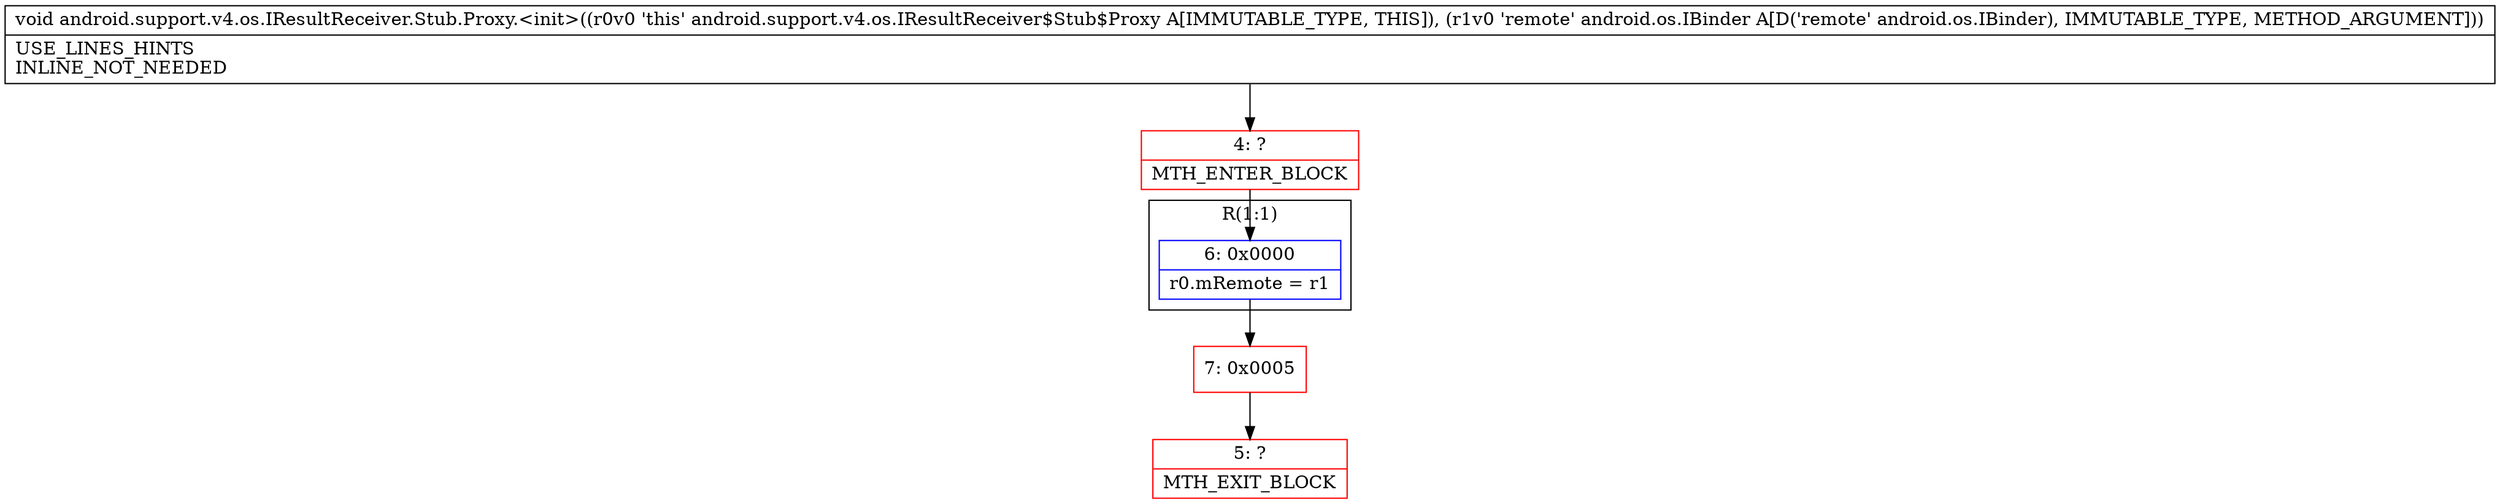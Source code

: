 digraph "CFG forandroid.support.v4.os.IResultReceiver.Stub.Proxy.\<init\>(Landroid\/os\/IBinder;)V" {
subgraph cluster_Region_1839449157 {
label = "R(1:1)";
node [shape=record,color=blue];
Node_6 [shape=record,label="{6\:\ 0x0000|r0.mRemote = r1\l}"];
}
Node_4 [shape=record,color=red,label="{4\:\ ?|MTH_ENTER_BLOCK\l}"];
Node_7 [shape=record,color=red,label="{7\:\ 0x0005}"];
Node_5 [shape=record,color=red,label="{5\:\ ?|MTH_EXIT_BLOCK\l}"];
MethodNode[shape=record,label="{void android.support.v4.os.IResultReceiver.Stub.Proxy.\<init\>((r0v0 'this' android.support.v4.os.IResultReceiver$Stub$Proxy A[IMMUTABLE_TYPE, THIS]), (r1v0 'remote' android.os.IBinder A[D('remote' android.os.IBinder), IMMUTABLE_TYPE, METHOD_ARGUMENT]))  | USE_LINES_HINTS\lINLINE_NOT_NEEDED\l}"];
MethodNode -> Node_4;Node_6 -> Node_7;
Node_4 -> Node_6;
Node_7 -> Node_5;
}

